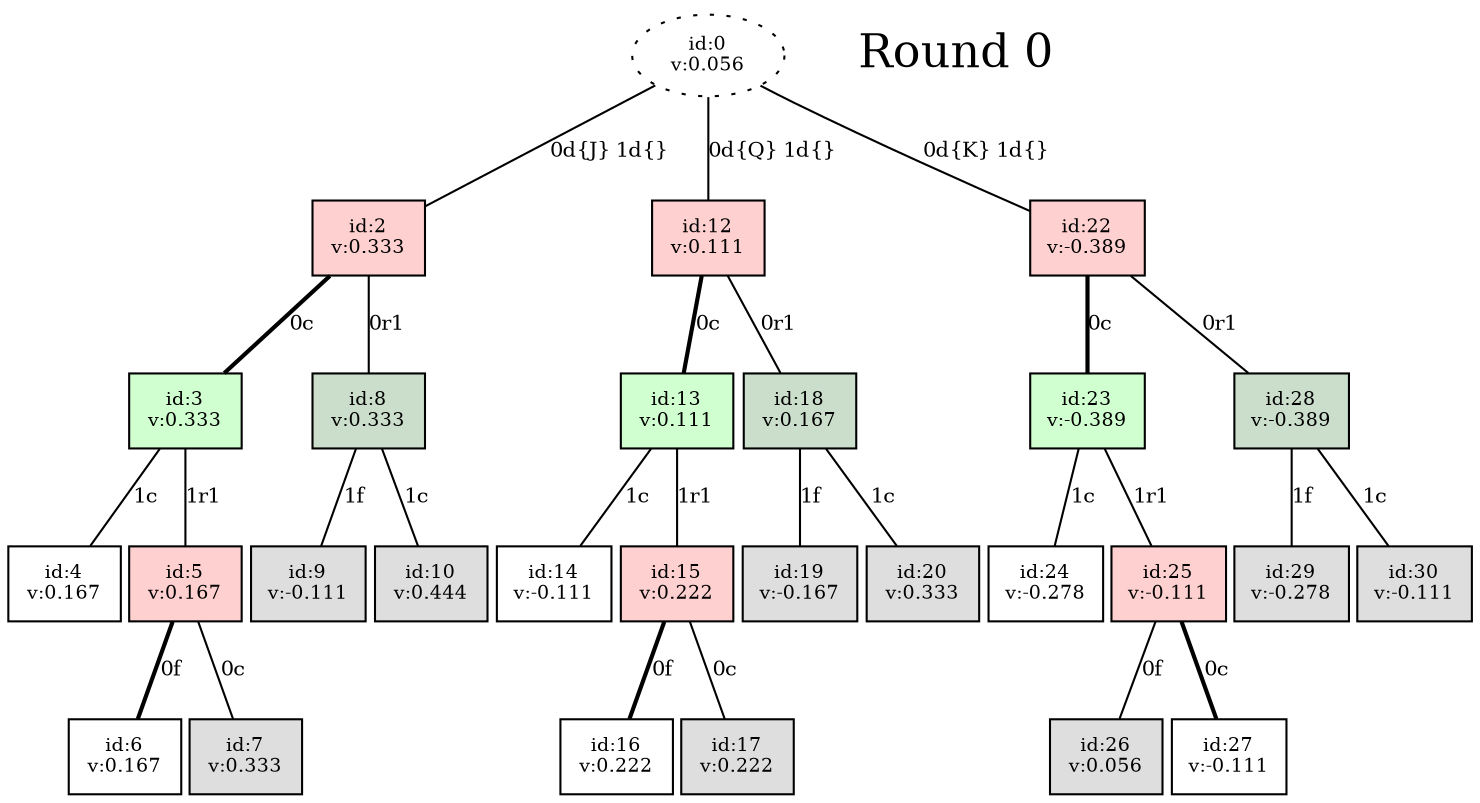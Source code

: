 digraph G {
graph [labeljust="l" labelloc="t" fontsize="10" nodesep="0.05" fontname="arial" ];
node[fontsize="9" ];
edge[arrowhead="none" fontsize="10" ];
"n4"[label="id:4\nv:0.167" fillcolor="#FFFFFF" style="filled" shape="box" ];
"n3" -> "n4"[label="1c" ];
"n6"[label="id:6\nv:0.167" fillcolor="#FFFFFF" style="filled" shape="box" ];
"n5" -> "n6"[label="0f" penwidth="2" ];
"n7"[label="id:7\nv:0.333" fillcolor="#DEDEDE" style="filled" shape="box" ];
"n5" -> "n7"[label="0c" ];
"n5"[label="id:5\nv:0.167" fillcolor="#FFD0D0" style="filled" shape="box" ];
"n3" -> "n5"[label="1r1" ];
"n3"[label="id:3\nv:0.333" fillcolor="#D0FFD0" style="filled" shape="box" ];
"n2" -> "n3"[label="0c" penwidth="2" ];
"n9"[label="id:9\nv:-0.111" fillcolor="#DEDEDE" style="filled" shape="box" ];
"n8" -> "n9"[label="1f" ];
"n10"[label="id:10\nv:0.444" fillcolor="#DEDEDE" style="filled" shape="box" ];
"n8" -> "n10"[label="1c" ];
"n8"[label="id:8\nv:0.333" fillcolor="#CBDECB" style="filled" shape="box" ];
"n2" -> "n8"[label="0r1" ];
"n2"[label="id:2\nv:0.333" fillcolor="#FFD0D0" style="filled" shape="box" ];
"n0" -> "n2"[label="0d{J} 1d{}" ];
"n14"[label="id:14\nv:-0.111" fillcolor="#FFFFFF" style="filled" shape="box" ];
"n13" -> "n14"[label="1c" ];
"n16"[label="id:16\nv:0.222" fillcolor="#FFFFFF" style="filled" shape="box" ];
"n15" -> "n16"[label="0f" penwidth="2" ];
"n17"[label="id:17\nv:0.222" fillcolor="#DEDEDE" style="filled" shape="box" ];
"n15" -> "n17"[label="0c" ];
"n15"[label="id:15\nv:0.222" fillcolor="#FFD0D0" style="filled" shape="box" ];
"n13" -> "n15"[label="1r1" ];
"n13"[label="id:13\nv:0.111" fillcolor="#D0FFD0" style="filled" shape="box" ];
"n12" -> "n13"[label="0c" penwidth="2" ];
"n19"[label="id:19\nv:-0.167" fillcolor="#DEDEDE" style="filled" shape="box" ];
"n18" -> "n19"[label="1f" ];
"n20"[label="id:20\nv:0.333" fillcolor="#DEDEDE" style="filled" shape="box" ];
"n18" -> "n20"[label="1c" ];
"n18"[label="id:18\nv:0.167" fillcolor="#CBDECB" style="filled" shape="box" ];
"n12" -> "n18"[label="0r1" ];
"n12"[label="id:12\nv:0.111" fillcolor="#FFD0D0" style="filled" shape="box" ];
"n0" -> "n12"[label="0d{Q} 1d{}" ];
"n24"[label="id:24\nv:-0.278" fillcolor="#FFFFFF" style="filled" shape="box" ];
"n23" -> "n24"[label="1c" ];
"n26"[label="id:26\nv:0.056" fillcolor="#DEDEDE" style="filled" shape="box" ];
"n25" -> "n26"[label="0f" ];
"n27"[label="id:27\nv:-0.111" fillcolor="#FFFFFF" style="filled" shape="box" ];
"n25" -> "n27"[label="0c" penwidth="2" ];
"n25"[label="id:25\nv:-0.111" fillcolor="#FFD0D0" style="filled" shape="box" ];
"n23" -> "n25"[label="1r1" ];
"n23"[label="id:23\nv:-0.389" fillcolor="#D0FFD0" style="filled" shape="box" ];
"n22" -> "n23"[label="0c" penwidth="2" ];
"n29"[label="id:29\nv:-0.278" fillcolor="#DEDEDE" style="filled" shape="box" ];
"n28" -> "n29"[label="1f" ];
"n30"[label="id:30\nv:-0.111" fillcolor="#DEDEDE" style="filled" shape="box" ];
"n28" -> "n30"[label="1c" ];
"n28"[label="id:28\nv:-0.389" fillcolor="#CBDECB" style="filled" shape="box" ];
"n22" -> "n28"[label="0r1" ];
"n22"[label="id:22\nv:-0.389" fillcolor="#FFD0D0" style="filled" shape="box" ];
"n0" -> "n22"[label="0d{K} 1d{}" ];
{rank=same; round0;
"n0"[label="id:0\nv:0.056" fillcolor="#FFFFFF" style="filled, dotted" shape="ellipse" ];
}
{
"round0"[fontsize="22" style="bold" peripheries="0" label="Round 0" ];
}
}
